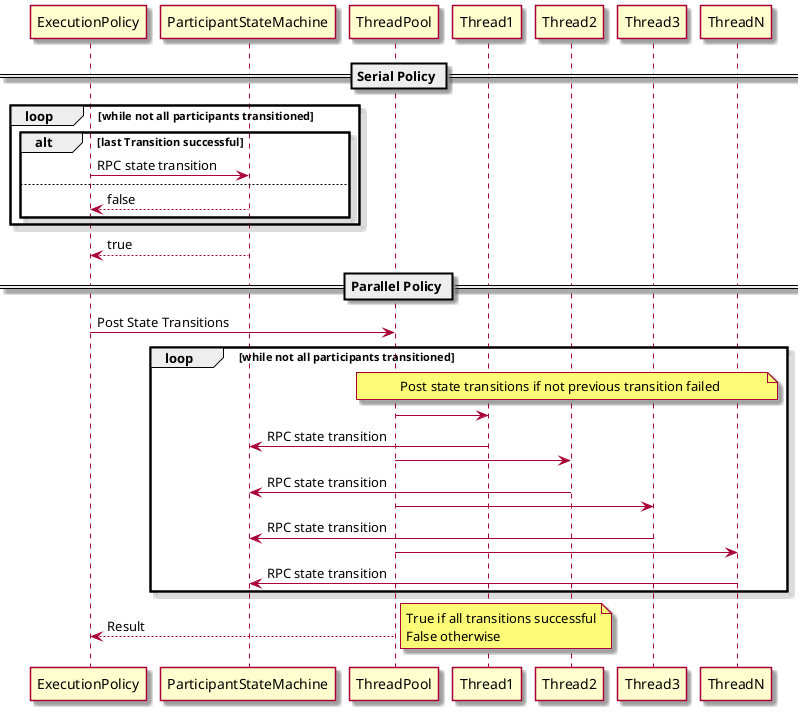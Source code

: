 @startuml 
skin rose  

participant ExecutionPolicy
participant ParticipantStateMachine

== Serial Policy ==

loop while not all participants transitioned
    
    alt last Transition successful
        ExecutionPolicy -> ParticipantStateMachine : RPC state transition
    else
        ExecutionPolicy <-- ParticipantStateMachine : false
    end
end
ExecutionPolicy <-- ParticipantStateMachine : true


== Parallel Policy ==
participant ThreadPool
participant Thread1
participant Thread2
participant Thread3
participant ThreadN
ExecutionPolicy->ThreadPool: Post State Transitions

loop while not all participants transitioned
    note over ThreadPool,ThreadN: Post state transitions if not previous transition failed
    ThreadPool->Thread1
    Thread1 -> ParticipantStateMachine : RPC state transition
    ThreadPool->Thread2                      
    Thread2 -> ParticipantStateMachine : RPC state transition
    ThreadPool->Thread3                      
    Thread3 -> ParticipantStateMachine : RPC state transition
    ThreadPool->ThreadN                      
    ThreadN -> ParticipantStateMachine : RPC state transition
end 

ExecutionPolicy<--ThreadPool : Result
note Right
True if all transitions successful
False otherwise
endnote
@enduml